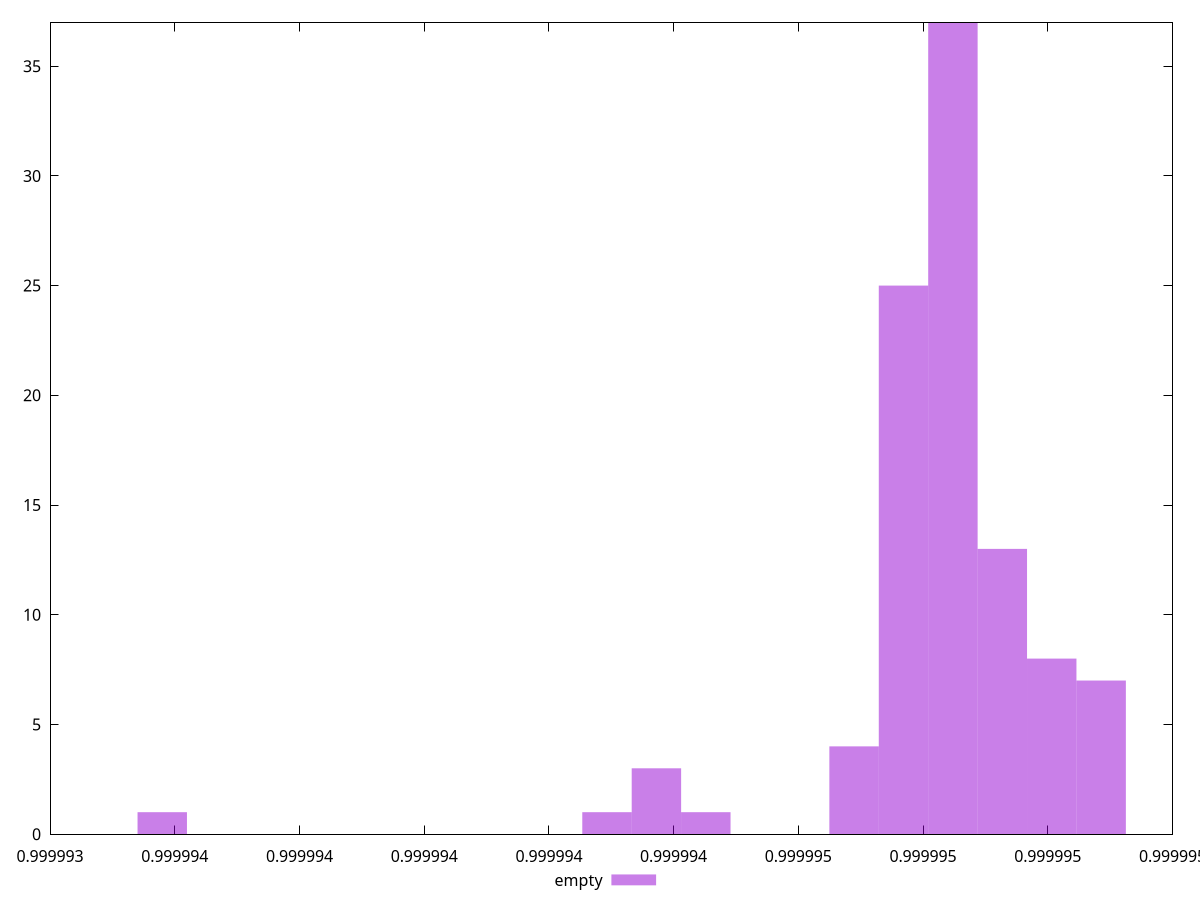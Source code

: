 $_empty <<EOF
0.9999935799942361 1
0.9999948478718034 37
0.9999950063564992 8
0.9999950855988472 7
0.9999947686294554 25
0.9999946893871074 4
0.9999949271141513 13
0.9999943724177156 3
0.9999942931753677 1
0.9999944516600635 1
EOF
set key outside below
set terminal pngcairo
set output "report_00005_2020-11-02T22-26-11.212Z/first-contentful-paint/empty//hist.png"
set yrange [0:37]
set boxwidth 7.924234795270819e-8
set style fill transparent solid 0.5 noborder
plot $_empty title "empty" with boxes ,